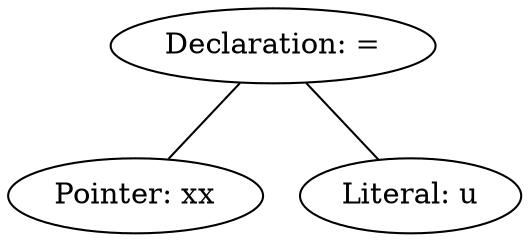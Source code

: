 graph ast {
0.0 [label="Declaration: ="]
1.1 [label="Pointer: xx"]
1.2 [label="Literal: u"]

0.0--1.1
0.0--1.2
}
